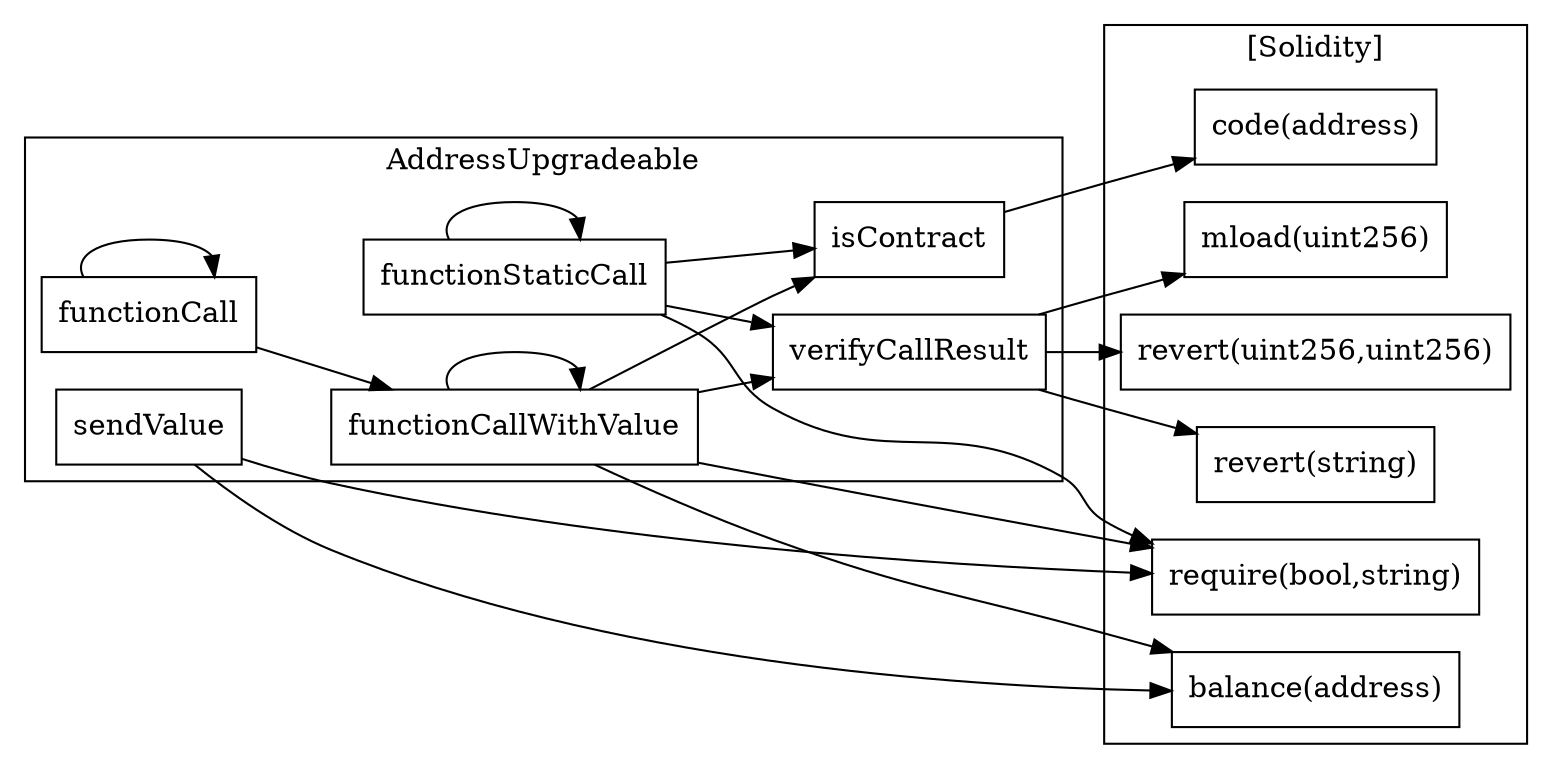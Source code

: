 strict digraph {
rankdir="LR"
node [shape=box]
subgraph cluster_242_AddressUpgradeable {
label = "AddressUpgradeable"
"242_functionCallWithValue" [label="functionCallWithValue"]
"242_sendValue" [label="sendValue"]
"242_verifyCallResult" [label="verifyCallResult"]
"242_isContract" [label="isContract"]
"242_functionStaticCall" [label="functionStaticCall"]
"242_functionCall" [label="functionCall"]
"242_functionCall" -> "242_functionCallWithValue"
"242_functionCallWithValue" -> "242_functionCallWithValue"
"242_functionStaticCall" -> "242_isContract"
"242_functionCallWithValue" -> "242_isContract"
"242_functionCallWithValue" -> "242_verifyCallResult"
"242_functionCall" -> "242_functionCall"
"242_functionStaticCall" -> "242_verifyCallResult"
"242_functionStaticCall" -> "242_functionStaticCall"
}subgraph cluster_solidity {
label = "[Solidity]"
"mload(uint256)" 
"code(address)" 
"revert(string)" 
"balance(address)" 
"revert(uint256,uint256)" 
"require(bool,string)" 
"242_functionCallWithValue" -> "require(bool,string)"
"242_verifyCallResult" -> "revert(string)"
"242_sendValue" -> "require(bool,string)"
"242_verifyCallResult" -> "revert(uint256,uint256)"
"242_isContract" -> "code(address)"
"242_verifyCallResult" -> "mload(uint256)"
"242_functionStaticCall" -> "require(bool,string)"
"242_functionCallWithValue" -> "balance(address)"
"242_sendValue" -> "balance(address)"
}
}